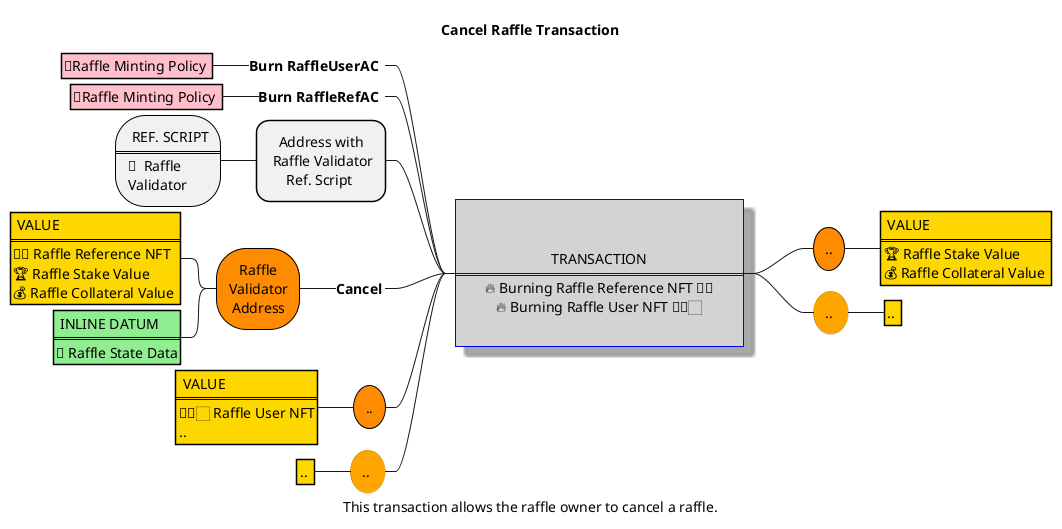 @startmindmap Mindmap-Cancel


<style>
mindmapDiagram {
    node   {
        LineColor black
        Padding 12
        Margin 3
        HorizontalAlignment center
        .mandatory {
            BackgroundColor darkorange
            RoundCorner 60
            MaximumWidth 100
            LineThickness 1
        }
        .opt {
            BackgroundColor orange
            RoundCorner 60
            LineThickness 0
        }
        .datum {
            HorizontalAlignment left
            RoundCorner 0
            BackgroundColor lightgreen
            Padding 3
        }
        .ref {
            HorizontalAlignment left
            RoundCorner 60
            MaximumWidth 100
            LineThickness 1
        }
        .value {
            HorizontalAlignment left
            RoundCorner 0
            BackgroundColor gold
            Padding 3
        }
        .minting {
            HorizontalAlignment left
            RoundCorner 0
            BackgroundColor pink
            Padding 3
        }
    }

    rootNode {
        Padding 30
        Margin 20
        LineColor blue
        BackgroundColor lightgrey
        LineThickness 1.0
        RoundCorner 0
        Shadowing 10.0
    }
}
</style>


title Cancel Raffle Transaction
caption  This transaction allows the raffle owner to cancel a raffle.

' 🔥
' 🎫
' 🎟️
'🏆
'🔗
' 

*:
TRANSACTION
====
🔥 Burning Raffle Reference NFT 🎫🔗
🔥 Burning Raffle User NFT 🎫👦🏻;



left side
**_  **Burn RaffleUserAC **
*** 📜Raffle Minting Policy <<minting>>
**_  **Burn RaffleRefAC **
*** 📜Raffle Minting Policy <<minting>>
** Address with\n Raffle Validator\nRef. Script 
***: REF. SCRIPT
====
🧾  Raffle Validator ; <<ref>>

**_  **Cancel**
*** Raffle Validator \nAddress <<mandatory>>
****: VALUE
====
🎫🔗 Raffle Reference NFT
🏆 Raffle Stake Value 
💰 Raffle Collateral Value ; <<value>>
****: INLINE DATUM
====
📝 Raffle State Data; <<datum>>

** .. <<mandatory>>
***: VALUE
====
🎫👦🏻 Raffle User NFT
..;<<value>>

** .. <<opt>>
*** .. <<value>>

right side

** .. <<mandatory>>
***: VALUE
====
🏆 Raffle Stake Value 
💰 Raffle Collateral Value ; <<value>>

** .. <<opt>>
*** .. <<value>>

' legend
'  burning 🔥
'  minting 🔨
'  datum  📝
'  ticket user NFT 🎫👦🏻
'  ticket reference NFT 🎫🔗
'  raffle user NFT 🎟️👦🏻
'  raffle reference NFT 🎟️🔗
'🏆💰🧾📜📃
' end legend




@endmindmap
